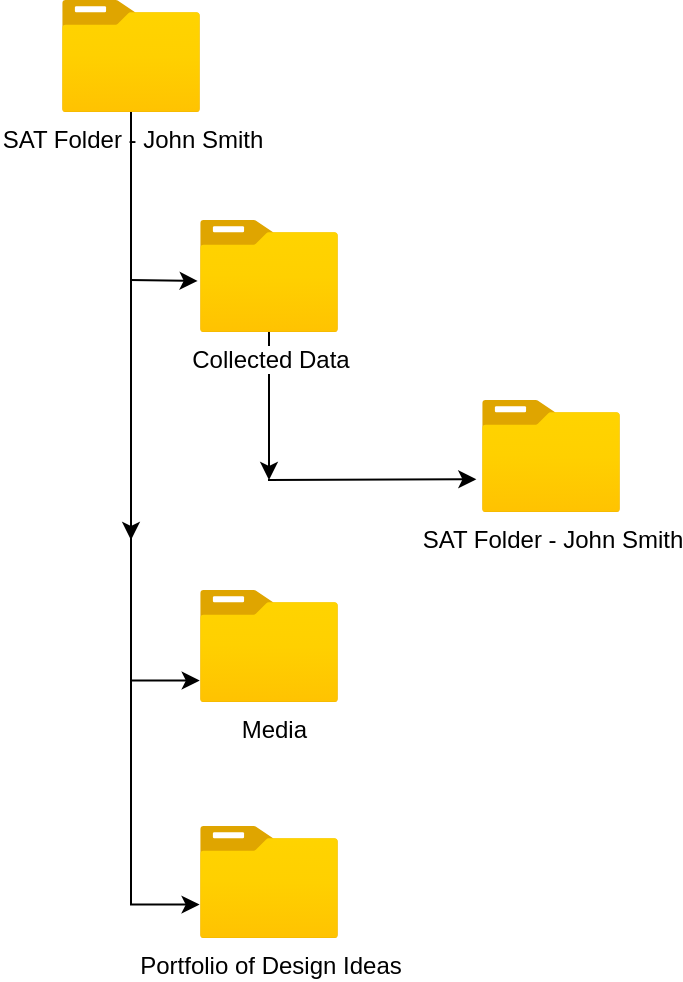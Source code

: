 <mxfile version="24.6.5" type="github">
  <diagram name="Page-1" id="Ne7PQ0j1aDCgsAqYi8Qv">
    <mxGraphModel dx="914" dy="575" grid="1" gridSize="10" guides="1" tooltips="1" connect="1" arrows="1" fold="1" page="1" pageScale="1" pageWidth="1169" pageHeight="1654" math="0" shadow="0">
      <root>
        <mxCell id="0" />
        <mxCell id="1" parent="0" />
        <mxCell id="Ksrc1pNQya0nFoVfIFa2-7" style="edgeStyle=orthogonalEdgeStyle;rounded=0;orthogonalLoop=1;jettySize=auto;html=1;" edge="1" parent="1" source="Ksrc1pNQya0nFoVfIFa2-2">
          <mxGeometry relative="1" as="geometry">
            <mxPoint x="234.5" y="390.0" as="targetPoint" />
          </mxGeometry>
        </mxCell>
        <mxCell id="Ksrc1pNQya0nFoVfIFa2-2" value="SAT Folder - John Smith" style="image;aspect=fixed;html=1;points=[];align=center;fontSize=12;image=img/lib/azure2/general/Folder_Blank.svg;" vertex="1" parent="1">
          <mxGeometry x="200" y="120" width="69" height="56.0" as="geometry" />
        </mxCell>
        <mxCell id="Ksrc1pNQya0nFoVfIFa2-17" style="edgeStyle=orthogonalEdgeStyle;rounded=0;orthogonalLoop=1;jettySize=auto;html=1;" edge="1" parent="1" source="Ksrc1pNQya0nFoVfIFa2-3">
          <mxGeometry relative="1" as="geometry">
            <mxPoint x="303.5" y="360" as="targetPoint" />
          </mxGeometry>
        </mxCell>
        <mxCell id="Ksrc1pNQya0nFoVfIFa2-3" value="Collected Data" style="image;aspect=fixed;html=1;points=[];align=center;fontSize=12;image=img/lib/azure2/general/Folder_Blank.svg;" vertex="1" parent="1">
          <mxGeometry x="269" y="230" width="69" height="56.0" as="geometry" />
        </mxCell>
        <mxCell id="Ksrc1pNQya0nFoVfIFa2-4" value="&amp;nbsp;Media" style="image;aspect=fixed;html=1;points=[];align=center;fontSize=12;image=img/lib/azure2/general/Folder_Blank.svg;" vertex="1" parent="1">
          <mxGeometry x="269" y="415" width="69" height="56.0" as="geometry" />
        </mxCell>
        <mxCell id="Ksrc1pNQya0nFoVfIFa2-5" value="Portfolio of Design Ideas" style="image;aspect=fixed;html=1;points=[];align=center;fontSize=12;image=img/lib/azure2/general/Folder_Blank.svg;" vertex="1" parent="1">
          <mxGeometry x="269" y="533" width="69" height="56.0" as="geometry" />
        </mxCell>
        <mxCell id="Ksrc1pNQya0nFoVfIFa2-8" value="" style="endArrow=classic;html=1;rounded=0;entryX=-0.075;entryY=0.544;entryDx=0;entryDy=0;entryPerimeter=0;" edge="1" parent="1">
          <mxGeometry width="50" height="50" relative="1" as="geometry">
            <mxPoint x="234" y="260" as="sourcePoint" />
            <mxPoint x="267.825" y="260.464" as="targetPoint" />
          </mxGeometry>
        </mxCell>
        <mxCell id="Ksrc1pNQya0nFoVfIFa2-9" style="edgeStyle=orthogonalEdgeStyle;rounded=0;orthogonalLoop=1;jettySize=auto;html=1;entryX=-0.002;entryY=0.809;entryDx=0;entryDy=0;entryPerimeter=0;" edge="1" parent="1" source="Ksrc1pNQya0nFoVfIFa2-2" target="Ksrc1pNQya0nFoVfIFa2-4">
          <mxGeometry relative="1" as="geometry" />
        </mxCell>
        <mxCell id="Ksrc1pNQya0nFoVfIFa2-12" style="edgeStyle=orthogonalEdgeStyle;rounded=0;orthogonalLoop=1;jettySize=auto;html=1;entryX=-0.003;entryY=0.702;entryDx=0;entryDy=0;entryPerimeter=0;" edge="1" parent="1" source="Ksrc1pNQya0nFoVfIFa2-2" target="Ksrc1pNQya0nFoVfIFa2-5">
          <mxGeometry relative="1" as="geometry" />
        </mxCell>
        <mxCell id="Ksrc1pNQya0nFoVfIFa2-13" value="SAT Folder - John Smith" style="image;aspect=fixed;html=1;points=[];align=center;fontSize=12;image=img/lib/azure2/general/Folder_Blank.svg;" vertex="1" parent="1">
          <mxGeometry x="410" y="320" width="69" height="56.0" as="geometry" />
        </mxCell>
        <mxCell id="Ksrc1pNQya0nFoVfIFa2-18" value="" style="endArrow=classic;html=1;rounded=0;entryX=-0.041;entryY=0.708;entryDx=0;entryDy=0;entryPerimeter=0;" edge="1" parent="1" target="Ksrc1pNQya0nFoVfIFa2-13">
          <mxGeometry width="50" height="50" relative="1" as="geometry">
            <mxPoint x="303" y="360" as="sourcePoint" />
            <mxPoint x="408.722" y="357.128" as="targetPoint" />
          </mxGeometry>
        </mxCell>
      </root>
    </mxGraphModel>
  </diagram>
</mxfile>
